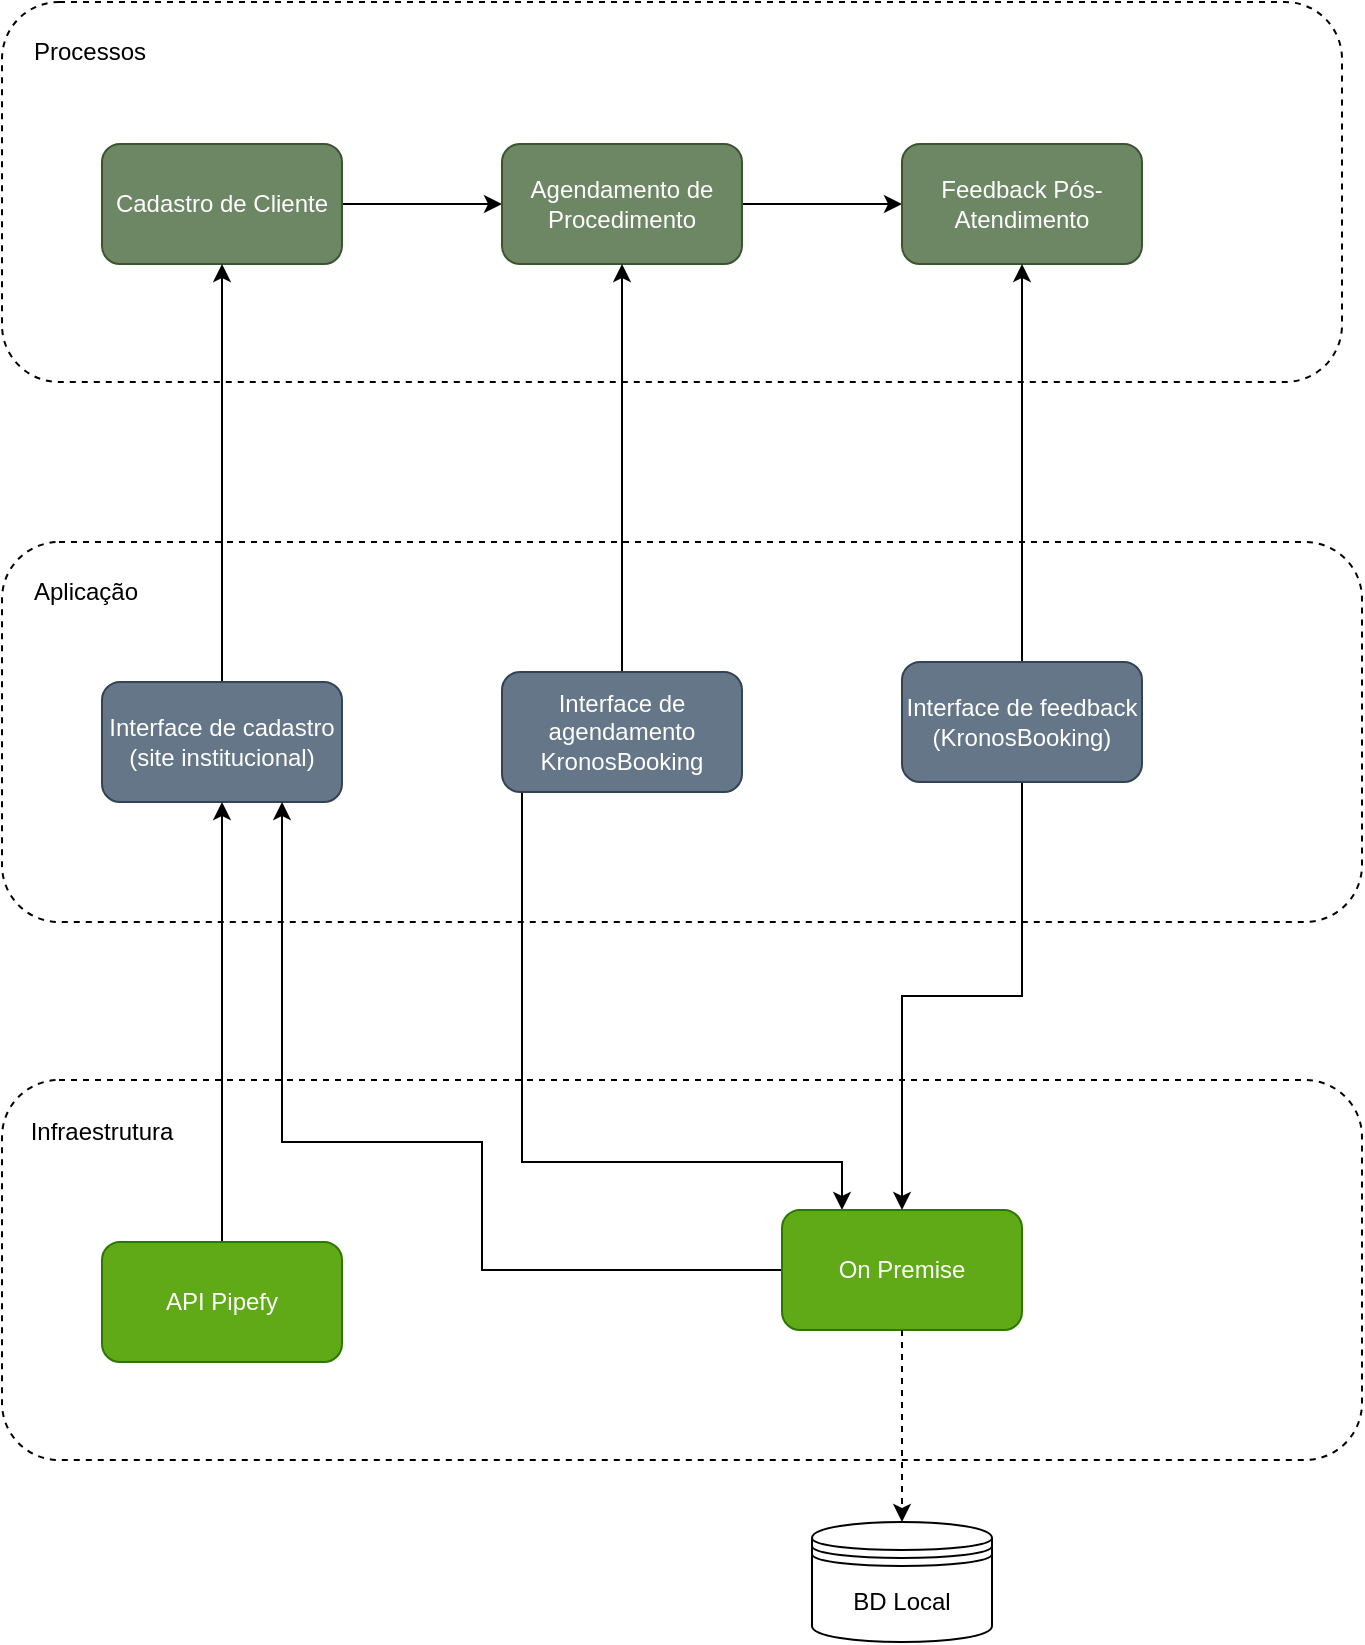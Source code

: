 <mxfile version="24.7.17">
  <diagram name="Página-1" id="9-xTg-6y7FksglI8sIYr">
    <mxGraphModel dx="1219" dy="722" grid="1" gridSize="10" guides="1" tooltips="1" connect="1" arrows="1" fold="1" page="1" pageScale="1" pageWidth="827" pageHeight="1169" math="0" shadow="0">
      <root>
        <mxCell id="0" />
        <mxCell id="1" parent="0" />
        <mxCell id="AXJDwAKvx6iluLiu_2wL-1" value="" style="rounded=1;whiteSpace=wrap;html=1;dashed=1;" vertex="1" parent="1">
          <mxGeometry x="40" y="50" width="670" height="190" as="geometry" />
        </mxCell>
        <mxCell id="AXJDwAKvx6iluLiu_2wL-2" value="" style="rounded=1;whiteSpace=wrap;html=1;dashed=1;" vertex="1" parent="1">
          <mxGeometry x="40" y="320" width="680" height="190" as="geometry" />
        </mxCell>
        <mxCell id="AXJDwAKvx6iluLiu_2wL-3" value="" style="rounded=1;whiteSpace=wrap;html=1;dashed=1;" vertex="1" parent="1">
          <mxGeometry x="40" y="589" width="680" height="190" as="geometry" />
        </mxCell>
        <mxCell id="AXJDwAKvx6iluLiu_2wL-4" value="Processos" style="text;html=1;align=center;verticalAlign=middle;whiteSpace=wrap;rounded=0;" vertex="1" parent="1">
          <mxGeometry x="54" y="60" width="60" height="30" as="geometry" />
        </mxCell>
        <mxCell id="AXJDwAKvx6iluLiu_2wL-5" value="Aplicação" style="text;html=1;align=center;verticalAlign=middle;whiteSpace=wrap;rounded=0;" vertex="1" parent="1">
          <mxGeometry x="52" y="330" width="60" height="30" as="geometry" />
        </mxCell>
        <mxCell id="AXJDwAKvx6iluLiu_2wL-6" value="Infraestrutura" style="text;html=1;align=center;verticalAlign=middle;whiteSpace=wrap;rounded=0;" vertex="1" parent="1">
          <mxGeometry x="60" y="600" width="60" height="30" as="geometry" />
        </mxCell>
        <mxCell id="AXJDwAKvx6iluLiu_2wL-10" value="" style="edgeStyle=orthogonalEdgeStyle;rounded=0;orthogonalLoop=1;jettySize=auto;html=1;" edge="1" parent="1" source="AXJDwAKvx6iluLiu_2wL-8" target="AXJDwAKvx6iluLiu_2wL-9">
          <mxGeometry relative="1" as="geometry" />
        </mxCell>
        <mxCell id="AXJDwAKvx6iluLiu_2wL-8" value="Cadastro de Cliente" style="rounded=1;whiteSpace=wrap;html=1;fillColor=#6d8764;strokeColor=#3A5431;fontColor=#ffffff;" vertex="1" parent="1">
          <mxGeometry x="90" y="121" width="120" height="60" as="geometry" />
        </mxCell>
        <mxCell id="AXJDwAKvx6iluLiu_2wL-12" value="" style="edgeStyle=orthogonalEdgeStyle;rounded=0;orthogonalLoop=1;jettySize=auto;html=1;" edge="1" parent="1" source="AXJDwAKvx6iluLiu_2wL-9" target="AXJDwAKvx6iluLiu_2wL-11">
          <mxGeometry relative="1" as="geometry" />
        </mxCell>
        <mxCell id="AXJDwAKvx6iluLiu_2wL-9" value="Agendamento de Procedimento" style="rounded=1;whiteSpace=wrap;html=1;fillColor=#6d8764;strokeColor=#3A5431;fontColor=#ffffff;" vertex="1" parent="1">
          <mxGeometry x="290" y="121" width="120" height="60" as="geometry" />
        </mxCell>
        <mxCell id="AXJDwAKvx6iluLiu_2wL-11" value="Feedback Pós-Atendimento" style="rounded=1;whiteSpace=wrap;html=1;fillColor=#6d8764;strokeColor=#3A5431;fontColor=#ffffff;" vertex="1" parent="1">
          <mxGeometry x="490" y="121" width="120" height="60" as="geometry" />
        </mxCell>
        <mxCell id="AXJDwAKvx6iluLiu_2wL-14" style="edgeStyle=orthogonalEdgeStyle;rounded=0;orthogonalLoop=1;jettySize=auto;html=1;entryX=0.5;entryY=1;entryDx=0;entryDy=0;" edge="1" parent="1" source="AXJDwAKvx6iluLiu_2wL-13" target="AXJDwAKvx6iluLiu_2wL-8">
          <mxGeometry relative="1" as="geometry" />
        </mxCell>
        <mxCell id="AXJDwAKvx6iluLiu_2wL-13" value="Interface de cadastro (site institucional)" style="rounded=1;whiteSpace=wrap;html=1;fillColor=#647687;fontColor=#ffffff;strokeColor=#314354;" vertex="1" parent="1">
          <mxGeometry x="90" y="390" width="120" height="60" as="geometry" />
        </mxCell>
        <mxCell id="AXJDwAKvx6iluLiu_2wL-16" style="edgeStyle=orthogonalEdgeStyle;rounded=0;orthogonalLoop=1;jettySize=auto;html=1;entryX=0.5;entryY=1;entryDx=0;entryDy=0;" edge="1" parent="1" source="AXJDwAKvx6iluLiu_2wL-15" target="AXJDwAKvx6iluLiu_2wL-13">
          <mxGeometry relative="1" as="geometry" />
        </mxCell>
        <mxCell id="AXJDwAKvx6iluLiu_2wL-15" value="API Pipefy" style="rounded=1;whiteSpace=wrap;html=1;fillColor=#60a917;fontColor=#ffffff;strokeColor=#2D7600;" vertex="1" parent="1">
          <mxGeometry x="90" y="670" width="120" height="60" as="geometry" />
        </mxCell>
        <mxCell id="AXJDwAKvx6iluLiu_2wL-18" style="edgeStyle=orthogonalEdgeStyle;rounded=0;orthogonalLoop=1;jettySize=auto;html=1;entryX=0.5;entryY=1;entryDx=0;entryDy=0;" edge="1" parent="1" source="AXJDwAKvx6iluLiu_2wL-17" target="AXJDwAKvx6iluLiu_2wL-9">
          <mxGeometry relative="1" as="geometry" />
        </mxCell>
        <mxCell id="AXJDwAKvx6iluLiu_2wL-29" style="edgeStyle=orthogonalEdgeStyle;rounded=0;orthogonalLoop=1;jettySize=auto;html=1;entryX=0.25;entryY=0;entryDx=0;entryDy=0;" edge="1" parent="1" source="AXJDwAKvx6iluLiu_2wL-17" target="AXJDwAKvx6iluLiu_2wL-19">
          <mxGeometry relative="1" as="geometry">
            <Array as="points">
              <mxPoint x="300" y="630" />
              <mxPoint x="460" y="630" />
            </Array>
          </mxGeometry>
        </mxCell>
        <mxCell id="AXJDwAKvx6iluLiu_2wL-17" value="Interface de agendamento KronosBooking" style="rounded=1;whiteSpace=wrap;html=1;fillColor=#647687;fontColor=#ffffff;strokeColor=#314354;" vertex="1" parent="1">
          <mxGeometry x="290" y="385" width="120" height="60" as="geometry" />
        </mxCell>
        <mxCell id="AXJDwAKvx6iluLiu_2wL-20" style="edgeStyle=orthogonalEdgeStyle;rounded=0;orthogonalLoop=1;jettySize=auto;html=1;entryX=0.75;entryY=1;entryDx=0;entryDy=0;" edge="1" parent="1" source="AXJDwAKvx6iluLiu_2wL-19" target="AXJDwAKvx6iluLiu_2wL-13">
          <mxGeometry relative="1" as="geometry">
            <Array as="points">
              <mxPoint x="280" y="620" />
              <mxPoint x="180" y="620" />
            </Array>
          </mxGeometry>
        </mxCell>
        <mxCell id="AXJDwAKvx6iluLiu_2wL-19" value="On Premise" style="rounded=1;whiteSpace=wrap;html=1;fillColor=#60a917;fontColor=#ffffff;strokeColor=#2D7600;" vertex="1" parent="1">
          <mxGeometry x="430" y="654" width="120" height="60" as="geometry" />
        </mxCell>
        <mxCell id="AXJDwAKvx6iluLiu_2wL-21" value="BD Local" style="shape=datastore;whiteSpace=wrap;html=1;" vertex="1" parent="1">
          <mxGeometry x="445" y="810" width="90" height="60" as="geometry" />
        </mxCell>
        <mxCell id="AXJDwAKvx6iluLiu_2wL-23" value="" style="html=1;labelBackgroundColor=#ffffff;startArrow=none;startFill=0;startSize=6;endArrow=classic;endFill=1;endSize=6;jettySize=auto;orthogonalLoop=1;strokeWidth=1;dashed=1;fontSize=14;rounded=0;exitX=0.5;exitY=1;exitDx=0;exitDy=0;entryX=0.5;entryY=0;entryDx=0;entryDy=0;" edge="1" parent="1" source="AXJDwAKvx6iluLiu_2wL-19" target="AXJDwAKvx6iluLiu_2wL-21">
          <mxGeometry width="60" height="60" relative="1" as="geometry">
            <mxPoint x="440" y="760" as="sourcePoint" />
            <mxPoint x="500" y="700" as="targetPoint" />
          </mxGeometry>
        </mxCell>
        <mxCell id="AXJDwAKvx6iluLiu_2wL-27" style="edgeStyle=orthogonalEdgeStyle;rounded=0;orthogonalLoop=1;jettySize=auto;html=1;entryX=0.5;entryY=1;entryDx=0;entryDy=0;" edge="1" parent="1" source="AXJDwAKvx6iluLiu_2wL-26" target="AXJDwAKvx6iluLiu_2wL-11">
          <mxGeometry relative="1" as="geometry" />
        </mxCell>
        <mxCell id="AXJDwAKvx6iluLiu_2wL-30" style="edgeStyle=orthogonalEdgeStyle;rounded=0;orthogonalLoop=1;jettySize=auto;html=1;entryX=0.5;entryY=0;entryDx=0;entryDy=0;" edge="1" parent="1" source="AXJDwAKvx6iluLiu_2wL-26" target="AXJDwAKvx6iluLiu_2wL-19">
          <mxGeometry relative="1" as="geometry" />
        </mxCell>
        <mxCell id="AXJDwAKvx6iluLiu_2wL-26" value="Interface de feedback (KronosBooking)" style="rounded=1;whiteSpace=wrap;html=1;fillColor=#647687;fontColor=#ffffff;strokeColor=#314354;" vertex="1" parent="1">
          <mxGeometry x="490" y="380" width="120" height="60" as="geometry" />
        </mxCell>
      </root>
    </mxGraphModel>
  </diagram>
</mxfile>
